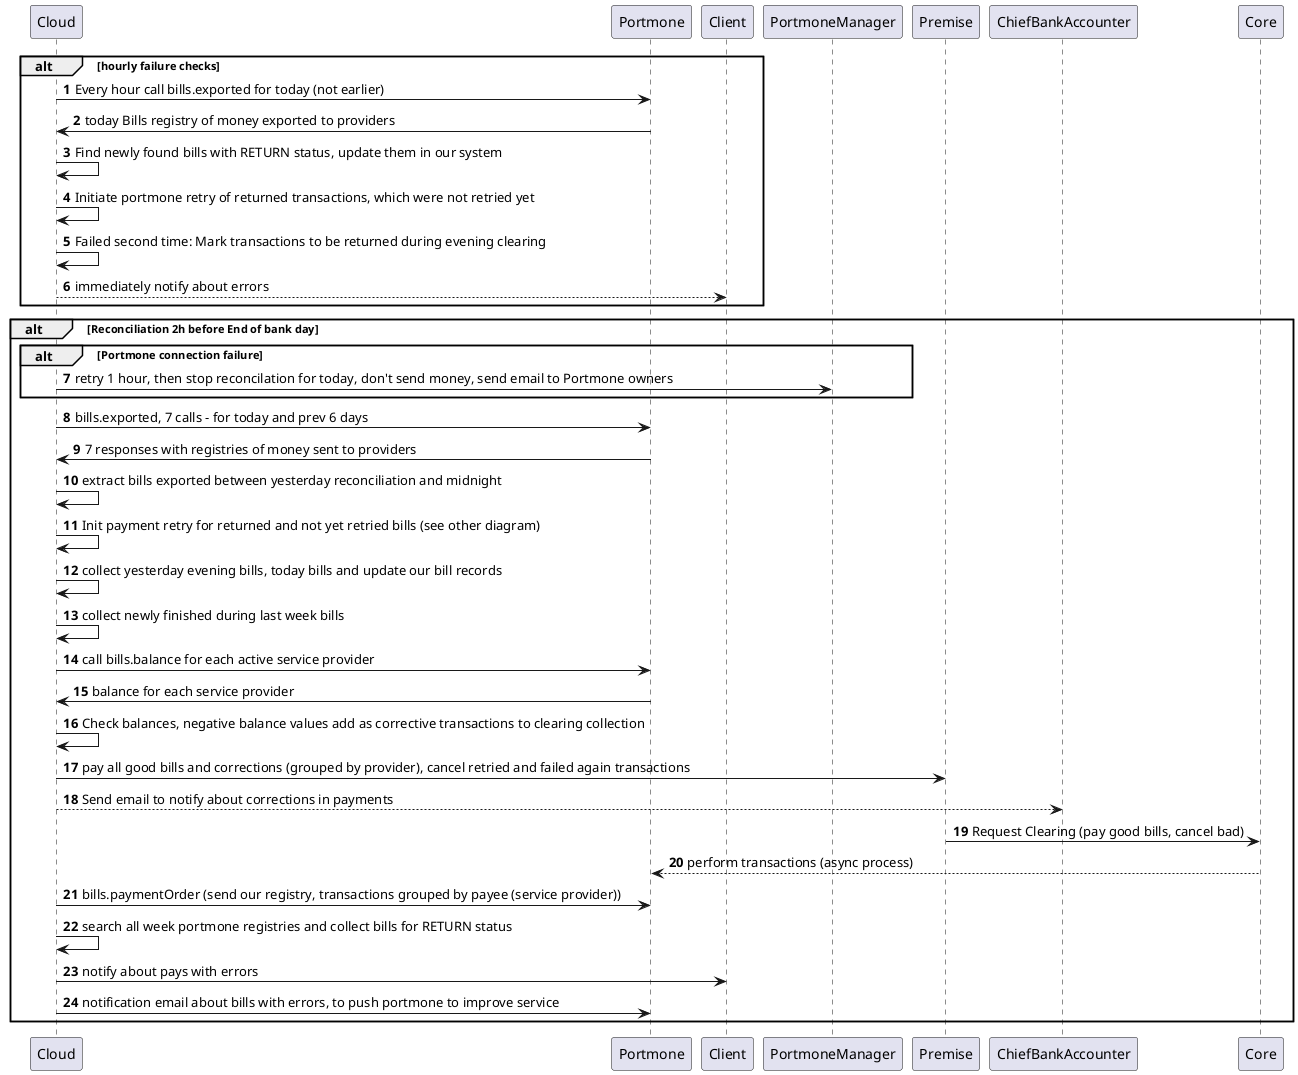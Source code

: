 @startuml
'https://plantuml.com/sequence-diagram

autonumber
alt hourly failure checks
Cloud -> Portmone: Every hour call bills.exported for today (not earlier)
Portmone -> Cloud: today Bills registry of money exported to providers
Cloud -> Cloud: Find newly found bills with RETURN status, update them in our system
Cloud -> Cloud: Initiate portmone retry of returned transactions, which were not retried yet
Cloud -> Cloud: Failed second time: Mark transactions to be returned during evening clearing
Cloud --> Client: immediately notify about errors
end
alt Reconciliation 2h before End of bank day
alt Portmone connection failure
Cloud -> PortmoneManager: retry 1 hour, then stop reconcilation for today, don't send money, send email to Portmone owners
end
Cloud -> Portmone: bills.exported, 7 calls - for today and prev 6 days
Portmone -> Cloud: 7 responses with registries of money sent to providers
Cloud -> Cloud: extract bills exported between yesterday reconciliation and midnight
Cloud -> Cloud: Init payment retry for returned and not yet retried bills (see other diagram)
Cloud -> Cloud: collect yesterday evening bills, today bills and update our bill records
Cloud -> Cloud: collect newly finished during last week bills
Cloud -> Portmone: call bills.balance for each active service provider
Portmone -> Cloud: balance for each service provider
Cloud -> Cloud: Check balances, negative balance values add as corrective transactions to clearing collection
Cloud -> Premise: pay all good bills and corrections (grouped by provider), cancel retried and failed again transactions
Cloud --> ChiefBankAccounter: Send email to notify about corrections in payments
Premise -> Core: Request Clearing (pay good bills, cancel bad)
Core --> Portmone: perform transactions (async process)
Cloud -> Portmone: bills.paymentOrder (send our registry, transactions grouped by payee (service provider))
Cloud -> Cloud: search all week portmone registries and collect bills for RETURN status
Cloud -> Client: notify about pays with errors
Cloud -> Portmone: notification email about bills with errors, to push portmone to improve service
end
@enduml